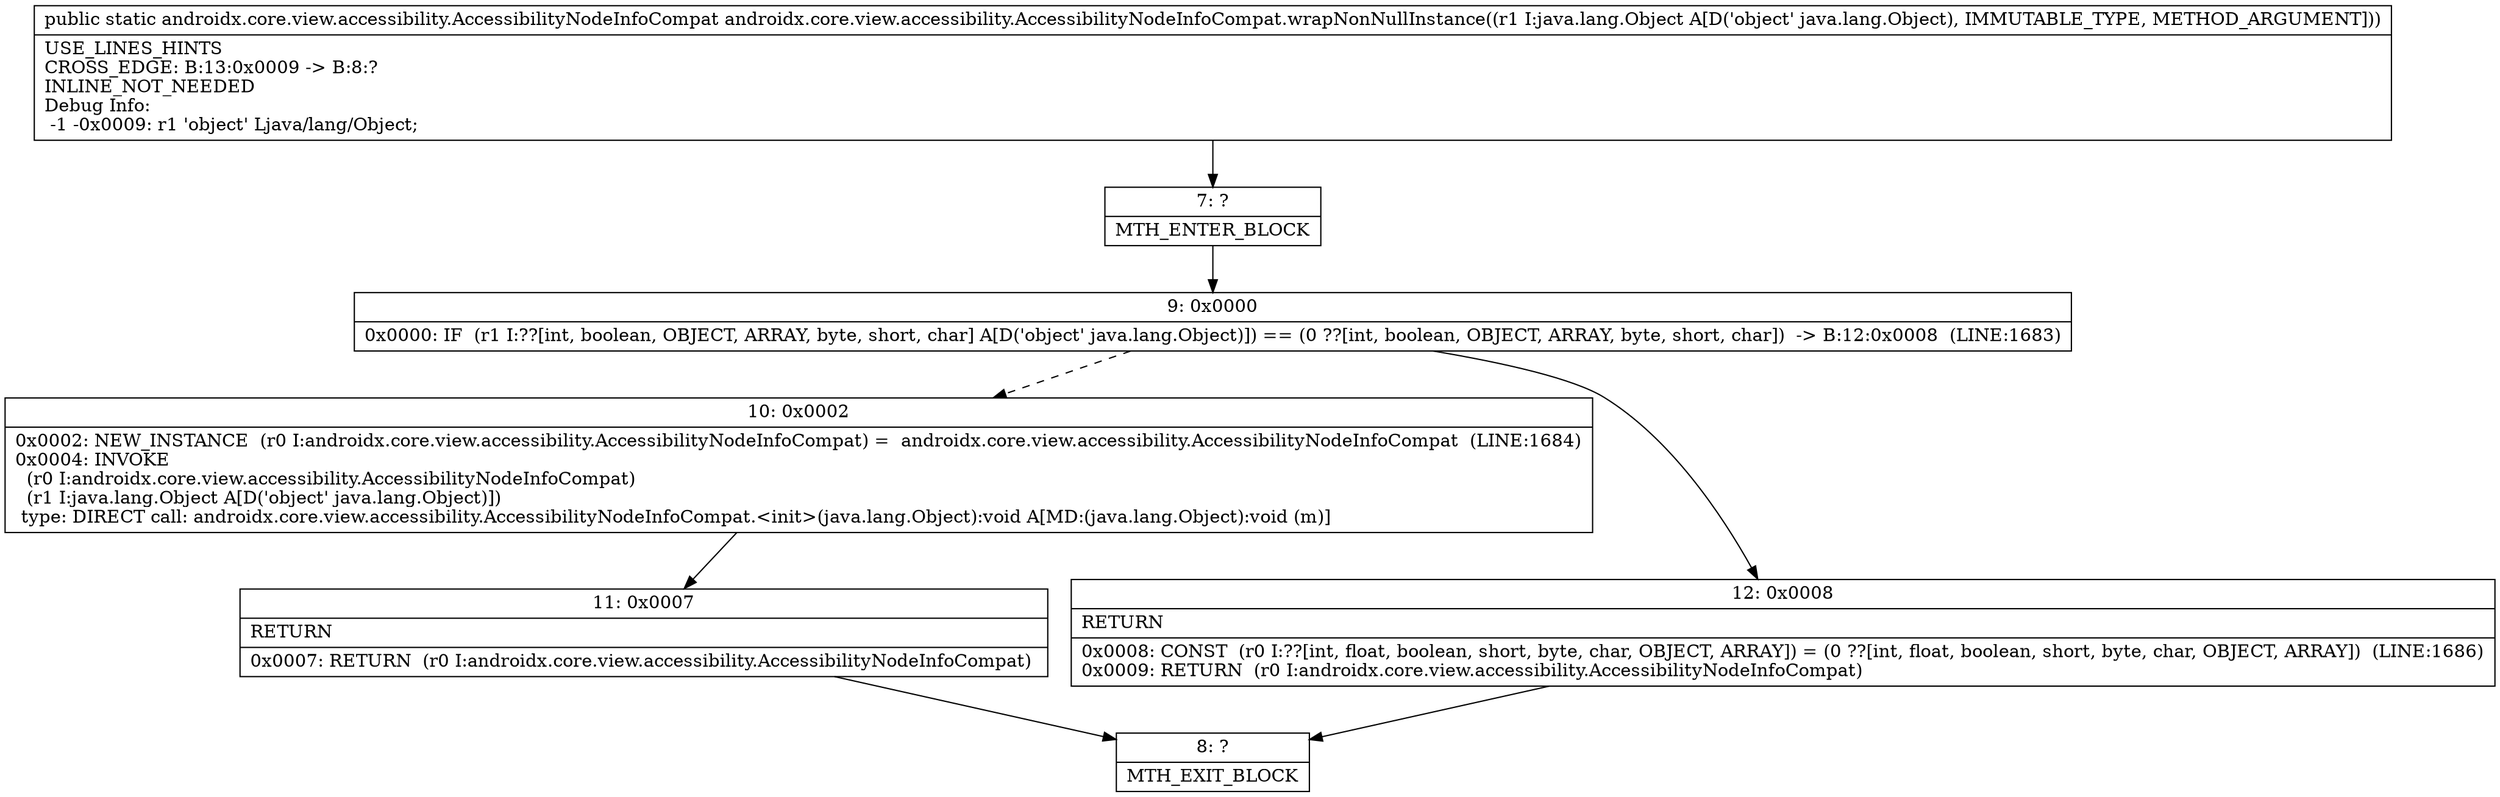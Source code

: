 digraph "CFG forandroidx.core.view.accessibility.AccessibilityNodeInfoCompat.wrapNonNullInstance(Ljava\/lang\/Object;)Landroidx\/core\/view\/accessibility\/AccessibilityNodeInfoCompat;" {
Node_7 [shape=record,label="{7\:\ ?|MTH_ENTER_BLOCK\l}"];
Node_9 [shape=record,label="{9\:\ 0x0000|0x0000: IF  (r1 I:??[int, boolean, OBJECT, ARRAY, byte, short, char] A[D('object' java.lang.Object)]) == (0 ??[int, boolean, OBJECT, ARRAY, byte, short, char])  \-\> B:12:0x0008  (LINE:1683)\l}"];
Node_10 [shape=record,label="{10\:\ 0x0002|0x0002: NEW_INSTANCE  (r0 I:androidx.core.view.accessibility.AccessibilityNodeInfoCompat) =  androidx.core.view.accessibility.AccessibilityNodeInfoCompat  (LINE:1684)\l0x0004: INVOKE  \l  (r0 I:androidx.core.view.accessibility.AccessibilityNodeInfoCompat)\l  (r1 I:java.lang.Object A[D('object' java.lang.Object)])\l type: DIRECT call: androidx.core.view.accessibility.AccessibilityNodeInfoCompat.\<init\>(java.lang.Object):void A[MD:(java.lang.Object):void (m)]\l}"];
Node_11 [shape=record,label="{11\:\ 0x0007|RETURN\l|0x0007: RETURN  (r0 I:androidx.core.view.accessibility.AccessibilityNodeInfoCompat) \l}"];
Node_8 [shape=record,label="{8\:\ ?|MTH_EXIT_BLOCK\l}"];
Node_12 [shape=record,label="{12\:\ 0x0008|RETURN\l|0x0008: CONST  (r0 I:??[int, float, boolean, short, byte, char, OBJECT, ARRAY]) = (0 ??[int, float, boolean, short, byte, char, OBJECT, ARRAY])  (LINE:1686)\l0x0009: RETURN  (r0 I:androidx.core.view.accessibility.AccessibilityNodeInfoCompat) \l}"];
MethodNode[shape=record,label="{public static androidx.core.view.accessibility.AccessibilityNodeInfoCompat androidx.core.view.accessibility.AccessibilityNodeInfoCompat.wrapNonNullInstance((r1 I:java.lang.Object A[D('object' java.lang.Object), IMMUTABLE_TYPE, METHOD_ARGUMENT]))  | USE_LINES_HINTS\lCROSS_EDGE: B:13:0x0009 \-\> B:8:?\lINLINE_NOT_NEEDED\lDebug Info:\l  \-1 \-0x0009: r1 'object' Ljava\/lang\/Object;\l}"];
MethodNode -> Node_7;Node_7 -> Node_9;
Node_9 -> Node_10[style=dashed];
Node_9 -> Node_12;
Node_10 -> Node_11;
Node_11 -> Node_8;
Node_12 -> Node_8;
}

